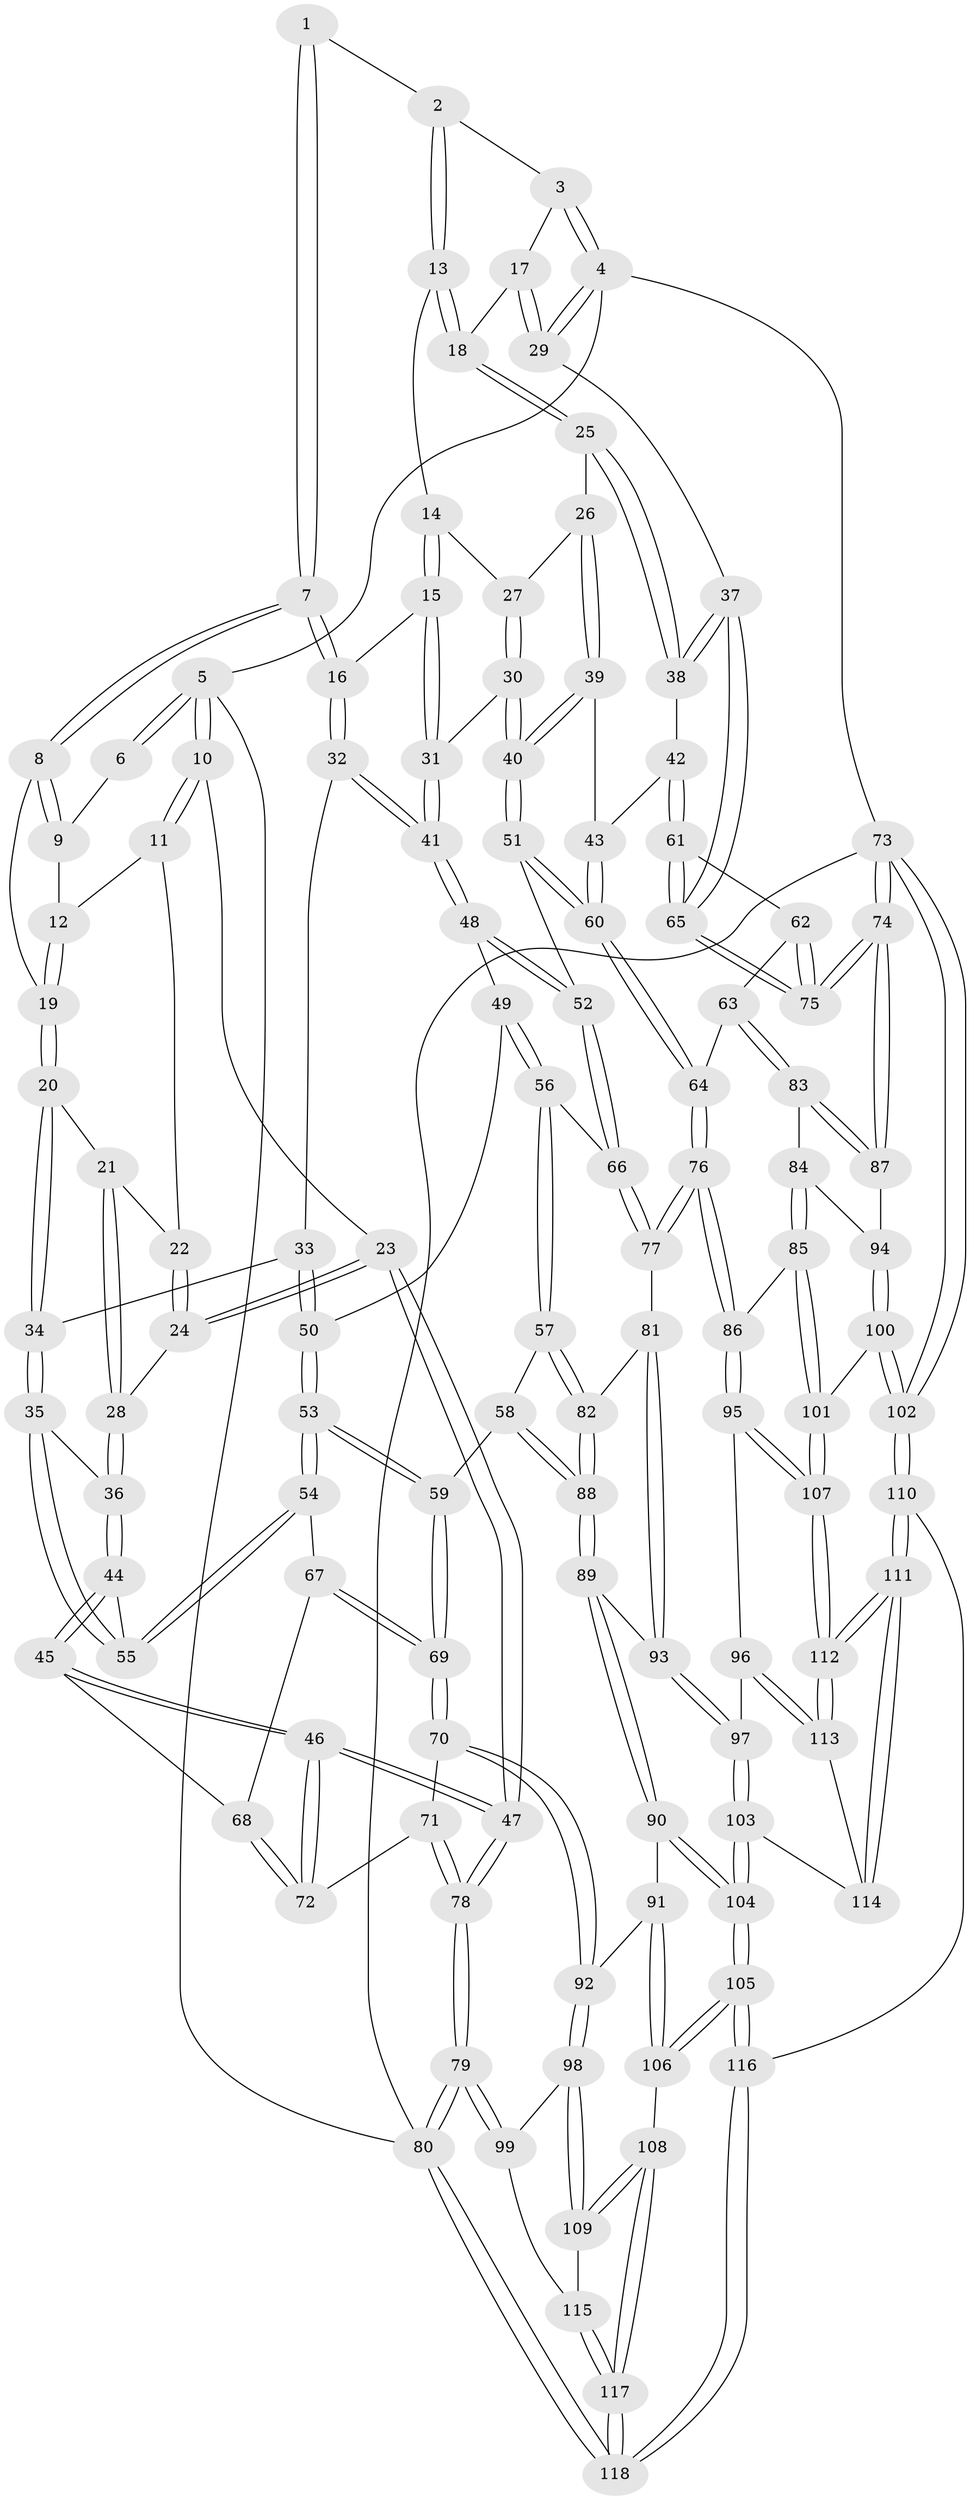 // Generated by graph-tools (version 1.1) at 2025/17/03/09/25 04:17:23]
// undirected, 118 vertices, 292 edges
graph export_dot {
graph [start="1"]
  node [color=gray90,style=filled];
  1 [pos="+0.4960118289191704+0"];
  2 [pos="+0.6738952303124117+0"];
  3 [pos="+0.674601535800436+0"];
  4 [pos="+1+0"];
  5 [pos="+0+0"];
  6 [pos="+0.22860970094079497+0"];
  7 [pos="+0.36987459214123086+0.1588228076034456"];
  8 [pos="+0.35263371581705133+0.14793693993098153"];
  9 [pos="+0.22607909330851536+0"];
  10 [pos="+0+0"];
  11 [pos="+0.05138786013703658+0.08448372359415218"];
  12 [pos="+0.126595163497067+0.06451217763760043"];
  13 [pos="+0.5743964988915078+0.0921314072654262"];
  14 [pos="+0.5734519698905659+0.0933716152909433"];
  15 [pos="+0.42866081721841753+0.17183816416657277"];
  16 [pos="+0.3947198524311603+0.17867256669706882"];
  17 [pos="+0.8230103027735016+0.1781836725978809"];
  18 [pos="+0.799040524227364+0.20758171671695116"];
  19 [pos="+0.17193857502791632+0.19716309032759397"];
  20 [pos="+0.16933646869513114+0.2015088405478826"];
  21 [pos="+0.08826442816701092+0.2175386965828599"];
  22 [pos="+0.05077928369034042+0.10068930443669706"];
  23 [pos="+0+0.24349906695441706"];
  24 [pos="+0+0.2538405301086085"];
  25 [pos="+0.7946047823565422+0.23143120160211975"];
  26 [pos="+0.716847821599696+0.26726994639026874"];
  27 [pos="+0.6173729189419804+0.2248574006035199"];
  28 [pos="+0.016165020081806578+0.259383035934608"];
  29 [pos="+1+0.018945205486405707"];
  30 [pos="+0.5881928554152283+0.31941836363442316"];
  31 [pos="+0.5518537144693813+0.3136091915053532"];
  32 [pos="+0.3921371510695946+0.18895286066383613"];
  33 [pos="+0.3174279767521279+0.2987286837122254"];
  34 [pos="+0.19226549586904332+0.32304900904188555"];
  35 [pos="+0.17748218572270402+0.3477244048826063"];
  36 [pos="+0.059562703733180906+0.31907643146127773"];
  37 [pos="+1+0.2079754674400563"];
  38 [pos="+0.8455868153413966+0.3423824800071592"];
  39 [pos="+0.6898564525561492+0.3137417943763699"];
  40 [pos="+0.6334172890715812+0.37491163155623486"];
  41 [pos="+0.4583972268158684+0.3841380778728032"];
  42 [pos="+0.8422602305998894+0.35870030682920073"];
  43 [pos="+0.7968756533062166+0.381743967660871"];
  44 [pos="+0.027637213505837147+0.4245584061802785"];
  45 [pos="+0.0206225235528724+0.43593279810310986"];
  46 [pos="+0+0.5073918920497661"];
  47 [pos="+0+0.5092722652529013"];
  48 [pos="+0.4561527078316423+0.39582143408893455"];
  49 [pos="+0.39113968416807265+0.40199768075278325"];
  50 [pos="+0.33657882283495455+0.38816106767182235"];
  51 [pos="+0.6387946615609583+0.41603036711487784"];
  52 [pos="+0.49027513683142543+0.451763262388939"];
  53 [pos="+0.24935082512793666+0.4853204237091614"];
  54 [pos="+0.19093369810521033+0.41200434105569783"];
  55 [pos="+0.17893615612017522+0.36881960811991454"];
  56 [pos="+0.3616656144447528+0.5456721977833785"];
  57 [pos="+0.34613171251270863+0.5539751447747463"];
  58 [pos="+0.2842176928269317+0.5560888479192935"];
  59 [pos="+0.2580021693079018+0.5502149595455406"];
  60 [pos="+0.6823940435966662+0.4616513573962161"];
  61 [pos="+0.8422693167593096+0.3587158938310694"];
  62 [pos="+0.8846155313469001+0.5317894452353633"];
  63 [pos="+0.7373817101361035+0.5636062799846967"];
  64 [pos="+0.69632272665127+0.5443447953421386"];
  65 [pos="+1+0.4967271411033015"];
  66 [pos="+0.47564020866615564+0.5119752143640162"];
  67 [pos="+0.09496780774680909+0.46008936978563136"];
  68 [pos="+0.06542256947900134+0.46145891346076584"];
  69 [pos="+0.1987412563293433+0.6019415936756295"];
  70 [pos="+0.1737489485431443+0.6300341900453579"];
  71 [pos="+0.11849646521538203+0.5946523596618477"];
  72 [pos="+0.07878574731835201+0.5277939377636423"];
  73 [pos="+1+1"];
  74 [pos="+1+0.6756258875955108"];
  75 [pos="+1+0.6311708394056825"];
  76 [pos="+0.5794453742628229+0.6293588435271711"];
  77 [pos="+0.5616121479013436+0.6228468318711666"];
  78 [pos="+0+0.525970800463817"];
  79 [pos="+0+0.7366905923105206"];
  80 [pos="+0+1"];
  81 [pos="+0.44604474603814287+0.6666978204645766"];
  82 [pos="+0.43063626042975434+0.6599009072170361"];
  83 [pos="+0.767064636412185+0.64834943191201"];
  84 [pos="+0.7599935970179995+0.6812429477554282"];
  85 [pos="+0.691255447237157+0.7525497249819777"];
  86 [pos="+0.5988683133432174+0.7291740166712648"];
  87 [pos="+0.9154165934265612+0.6964642936126929"];
  88 [pos="+0.35094572414377523+0.6952921306391886"];
  89 [pos="+0.3355714671377907+0.7477727328493595"];
  90 [pos="+0.3228296329254489+0.7584957790093786"];
  91 [pos="+0.25784312365639783+0.7503639723395924"];
  92 [pos="+0.1551416014089516+0.7117142659193734"];
  93 [pos="+0.43545320441120783+0.74571294131444"];
  94 [pos="+0.8104422719372537+0.7531907034661937"];
  95 [pos="+0.5850351522337083+0.7539221357184889"];
  96 [pos="+0.5584558436808718+0.7916745494457089"];
  97 [pos="+0.4674457710827417+0.793115309475685"];
  98 [pos="+0.13828234174441217+0.7294684202600755"];
  99 [pos="+0+0.7383045287414134"];
  100 [pos="+0.7881045376821547+0.8131823569971116"];
  101 [pos="+0.7339534352466358+0.8065465075945957"];
  102 [pos="+1+1"];
  103 [pos="+0.4008548520333504+0.8733132423202341"];
  104 [pos="+0.3735061612530328+0.8805824309022035"];
  105 [pos="+0.3063274718312374+0.9584442284953593"];
  106 [pos="+0.29360390499280303+0.9502242355450847"];
  107 [pos="+0.6934591838444439+0.8660266057695549"];
  108 [pos="+0.27607416777855726+0.9425081531591687"];
  109 [pos="+0.14651634863161514+0.8589991789518072"];
  110 [pos="+0.6724129546462442+1"];
  111 [pos="+0.6641227000384692+1"];
  112 [pos="+0.6344773421339823+1"];
  113 [pos="+0.5766311818068154+0.8910991774946367"];
  114 [pos="+0.42920317013397125+0.8893731965483748"];
  115 [pos="+0.09149994936158487+0.9191236285326947"];
  116 [pos="+0.3523335443009316+1"];
  117 [pos="+0+1"];
  118 [pos="+0+1"];
  1 -- 2;
  1 -- 7;
  1 -- 7;
  2 -- 3;
  2 -- 13;
  2 -- 13;
  3 -- 4;
  3 -- 4;
  3 -- 17;
  4 -- 5;
  4 -- 29;
  4 -- 29;
  4 -- 73;
  5 -- 6;
  5 -- 6;
  5 -- 10;
  5 -- 10;
  5 -- 80;
  6 -- 9;
  7 -- 8;
  7 -- 8;
  7 -- 16;
  7 -- 16;
  8 -- 9;
  8 -- 9;
  8 -- 19;
  9 -- 12;
  10 -- 11;
  10 -- 11;
  10 -- 23;
  11 -- 12;
  11 -- 22;
  12 -- 19;
  12 -- 19;
  13 -- 14;
  13 -- 18;
  13 -- 18;
  14 -- 15;
  14 -- 15;
  14 -- 27;
  15 -- 16;
  15 -- 31;
  15 -- 31;
  16 -- 32;
  16 -- 32;
  17 -- 18;
  17 -- 29;
  17 -- 29;
  18 -- 25;
  18 -- 25;
  19 -- 20;
  19 -- 20;
  20 -- 21;
  20 -- 34;
  20 -- 34;
  21 -- 22;
  21 -- 28;
  21 -- 28;
  22 -- 24;
  22 -- 24;
  23 -- 24;
  23 -- 24;
  23 -- 47;
  23 -- 47;
  24 -- 28;
  25 -- 26;
  25 -- 38;
  25 -- 38;
  26 -- 27;
  26 -- 39;
  26 -- 39;
  27 -- 30;
  27 -- 30;
  28 -- 36;
  28 -- 36;
  29 -- 37;
  30 -- 31;
  30 -- 40;
  30 -- 40;
  31 -- 41;
  31 -- 41;
  32 -- 33;
  32 -- 41;
  32 -- 41;
  33 -- 34;
  33 -- 50;
  33 -- 50;
  34 -- 35;
  34 -- 35;
  35 -- 36;
  35 -- 55;
  35 -- 55;
  36 -- 44;
  36 -- 44;
  37 -- 38;
  37 -- 38;
  37 -- 65;
  37 -- 65;
  38 -- 42;
  39 -- 40;
  39 -- 40;
  39 -- 43;
  40 -- 51;
  40 -- 51;
  41 -- 48;
  41 -- 48;
  42 -- 43;
  42 -- 61;
  42 -- 61;
  43 -- 60;
  43 -- 60;
  44 -- 45;
  44 -- 45;
  44 -- 55;
  45 -- 46;
  45 -- 46;
  45 -- 68;
  46 -- 47;
  46 -- 47;
  46 -- 72;
  46 -- 72;
  47 -- 78;
  47 -- 78;
  48 -- 49;
  48 -- 52;
  48 -- 52;
  49 -- 50;
  49 -- 56;
  49 -- 56;
  50 -- 53;
  50 -- 53;
  51 -- 52;
  51 -- 60;
  51 -- 60;
  52 -- 66;
  52 -- 66;
  53 -- 54;
  53 -- 54;
  53 -- 59;
  53 -- 59;
  54 -- 55;
  54 -- 55;
  54 -- 67;
  56 -- 57;
  56 -- 57;
  56 -- 66;
  57 -- 58;
  57 -- 82;
  57 -- 82;
  58 -- 59;
  58 -- 88;
  58 -- 88;
  59 -- 69;
  59 -- 69;
  60 -- 64;
  60 -- 64;
  61 -- 62;
  61 -- 65;
  61 -- 65;
  62 -- 63;
  62 -- 75;
  62 -- 75;
  63 -- 64;
  63 -- 83;
  63 -- 83;
  64 -- 76;
  64 -- 76;
  65 -- 75;
  65 -- 75;
  66 -- 77;
  66 -- 77;
  67 -- 68;
  67 -- 69;
  67 -- 69;
  68 -- 72;
  68 -- 72;
  69 -- 70;
  69 -- 70;
  70 -- 71;
  70 -- 92;
  70 -- 92;
  71 -- 72;
  71 -- 78;
  71 -- 78;
  73 -- 74;
  73 -- 74;
  73 -- 102;
  73 -- 102;
  73 -- 80;
  74 -- 75;
  74 -- 75;
  74 -- 87;
  74 -- 87;
  76 -- 77;
  76 -- 77;
  76 -- 86;
  76 -- 86;
  77 -- 81;
  78 -- 79;
  78 -- 79;
  79 -- 80;
  79 -- 80;
  79 -- 99;
  79 -- 99;
  80 -- 118;
  80 -- 118;
  81 -- 82;
  81 -- 93;
  81 -- 93;
  82 -- 88;
  82 -- 88;
  83 -- 84;
  83 -- 87;
  83 -- 87;
  84 -- 85;
  84 -- 85;
  84 -- 94;
  85 -- 86;
  85 -- 101;
  85 -- 101;
  86 -- 95;
  86 -- 95;
  87 -- 94;
  88 -- 89;
  88 -- 89;
  89 -- 90;
  89 -- 90;
  89 -- 93;
  90 -- 91;
  90 -- 104;
  90 -- 104;
  91 -- 92;
  91 -- 106;
  91 -- 106;
  92 -- 98;
  92 -- 98;
  93 -- 97;
  93 -- 97;
  94 -- 100;
  94 -- 100;
  95 -- 96;
  95 -- 107;
  95 -- 107;
  96 -- 97;
  96 -- 113;
  96 -- 113;
  97 -- 103;
  97 -- 103;
  98 -- 99;
  98 -- 109;
  98 -- 109;
  99 -- 115;
  100 -- 101;
  100 -- 102;
  100 -- 102;
  101 -- 107;
  101 -- 107;
  102 -- 110;
  102 -- 110;
  103 -- 104;
  103 -- 104;
  103 -- 114;
  104 -- 105;
  104 -- 105;
  105 -- 106;
  105 -- 106;
  105 -- 116;
  105 -- 116;
  106 -- 108;
  107 -- 112;
  107 -- 112;
  108 -- 109;
  108 -- 109;
  108 -- 117;
  108 -- 117;
  109 -- 115;
  110 -- 111;
  110 -- 111;
  110 -- 116;
  111 -- 112;
  111 -- 112;
  111 -- 114;
  111 -- 114;
  112 -- 113;
  112 -- 113;
  113 -- 114;
  115 -- 117;
  115 -- 117;
  116 -- 118;
  116 -- 118;
  117 -- 118;
  117 -- 118;
}

